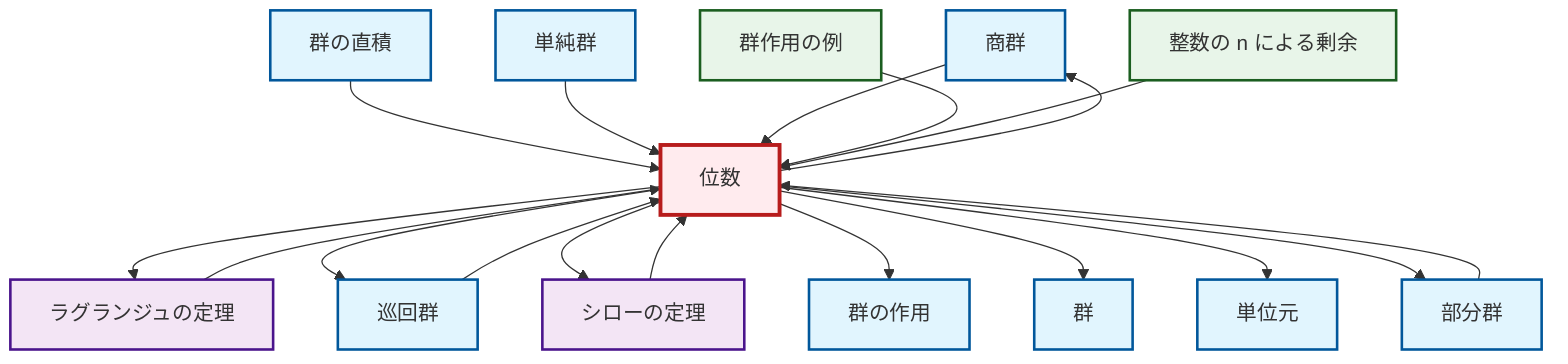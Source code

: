 graph TD
    classDef definition fill:#e1f5fe,stroke:#01579b,stroke-width:2px
    classDef theorem fill:#f3e5f5,stroke:#4a148c,stroke-width:2px
    classDef axiom fill:#fff3e0,stroke:#e65100,stroke-width:2px
    classDef example fill:#e8f5e9,stroke:#1b5e20,stroke-width:2px
    classDef current fill:#ffebee,stroke:#b71c1c,stroke-width:3px
    def-quotient-group["商群"]:::definition
    def-order["位数"]:::definition
    def-identity-element["単位元"]:::definition
    def-cyclic-group["巡回群"]:::definition
    def-group-action["群の作用"]:::definition
    ex-quotient-integers-mod-n["整数の n による剰余"]:::example
    thm-sylow["シローの定理"]:::theorem
    def-simple-group["単純群"]:::definition
    ex-group-action-examples["群作用の例"]:::example
    def-direct-product["群の直積"]:::definition
    def-group["群"]:::definition
    def-subgroup["部分群"]:::definition
    thm-lagrange["ラグランジュの定理"]:::theorem
    def-order --> thm-lagrange
    def-order --> def-quotient-group
    def-order --> def-cyclic-group
    def-direct-product --> def-order
    thm-lagrange --> def-order
    def-simple-group --> def-order
    def-quotient-group --> def-order
    thm-sylow --> def-order
    def-order --> thm-sylow
    def-order --> def-group-action
    def-subgroup --> def-order
    def-cyclic-group --> def-order
    def-order --> def-group
    def-order --> def-identity-element
    def-order --> def-subgroup
    ex-group-action-examples --> def-order
    ex-quotient-integers-mod-n --> def-order
    class def-order current